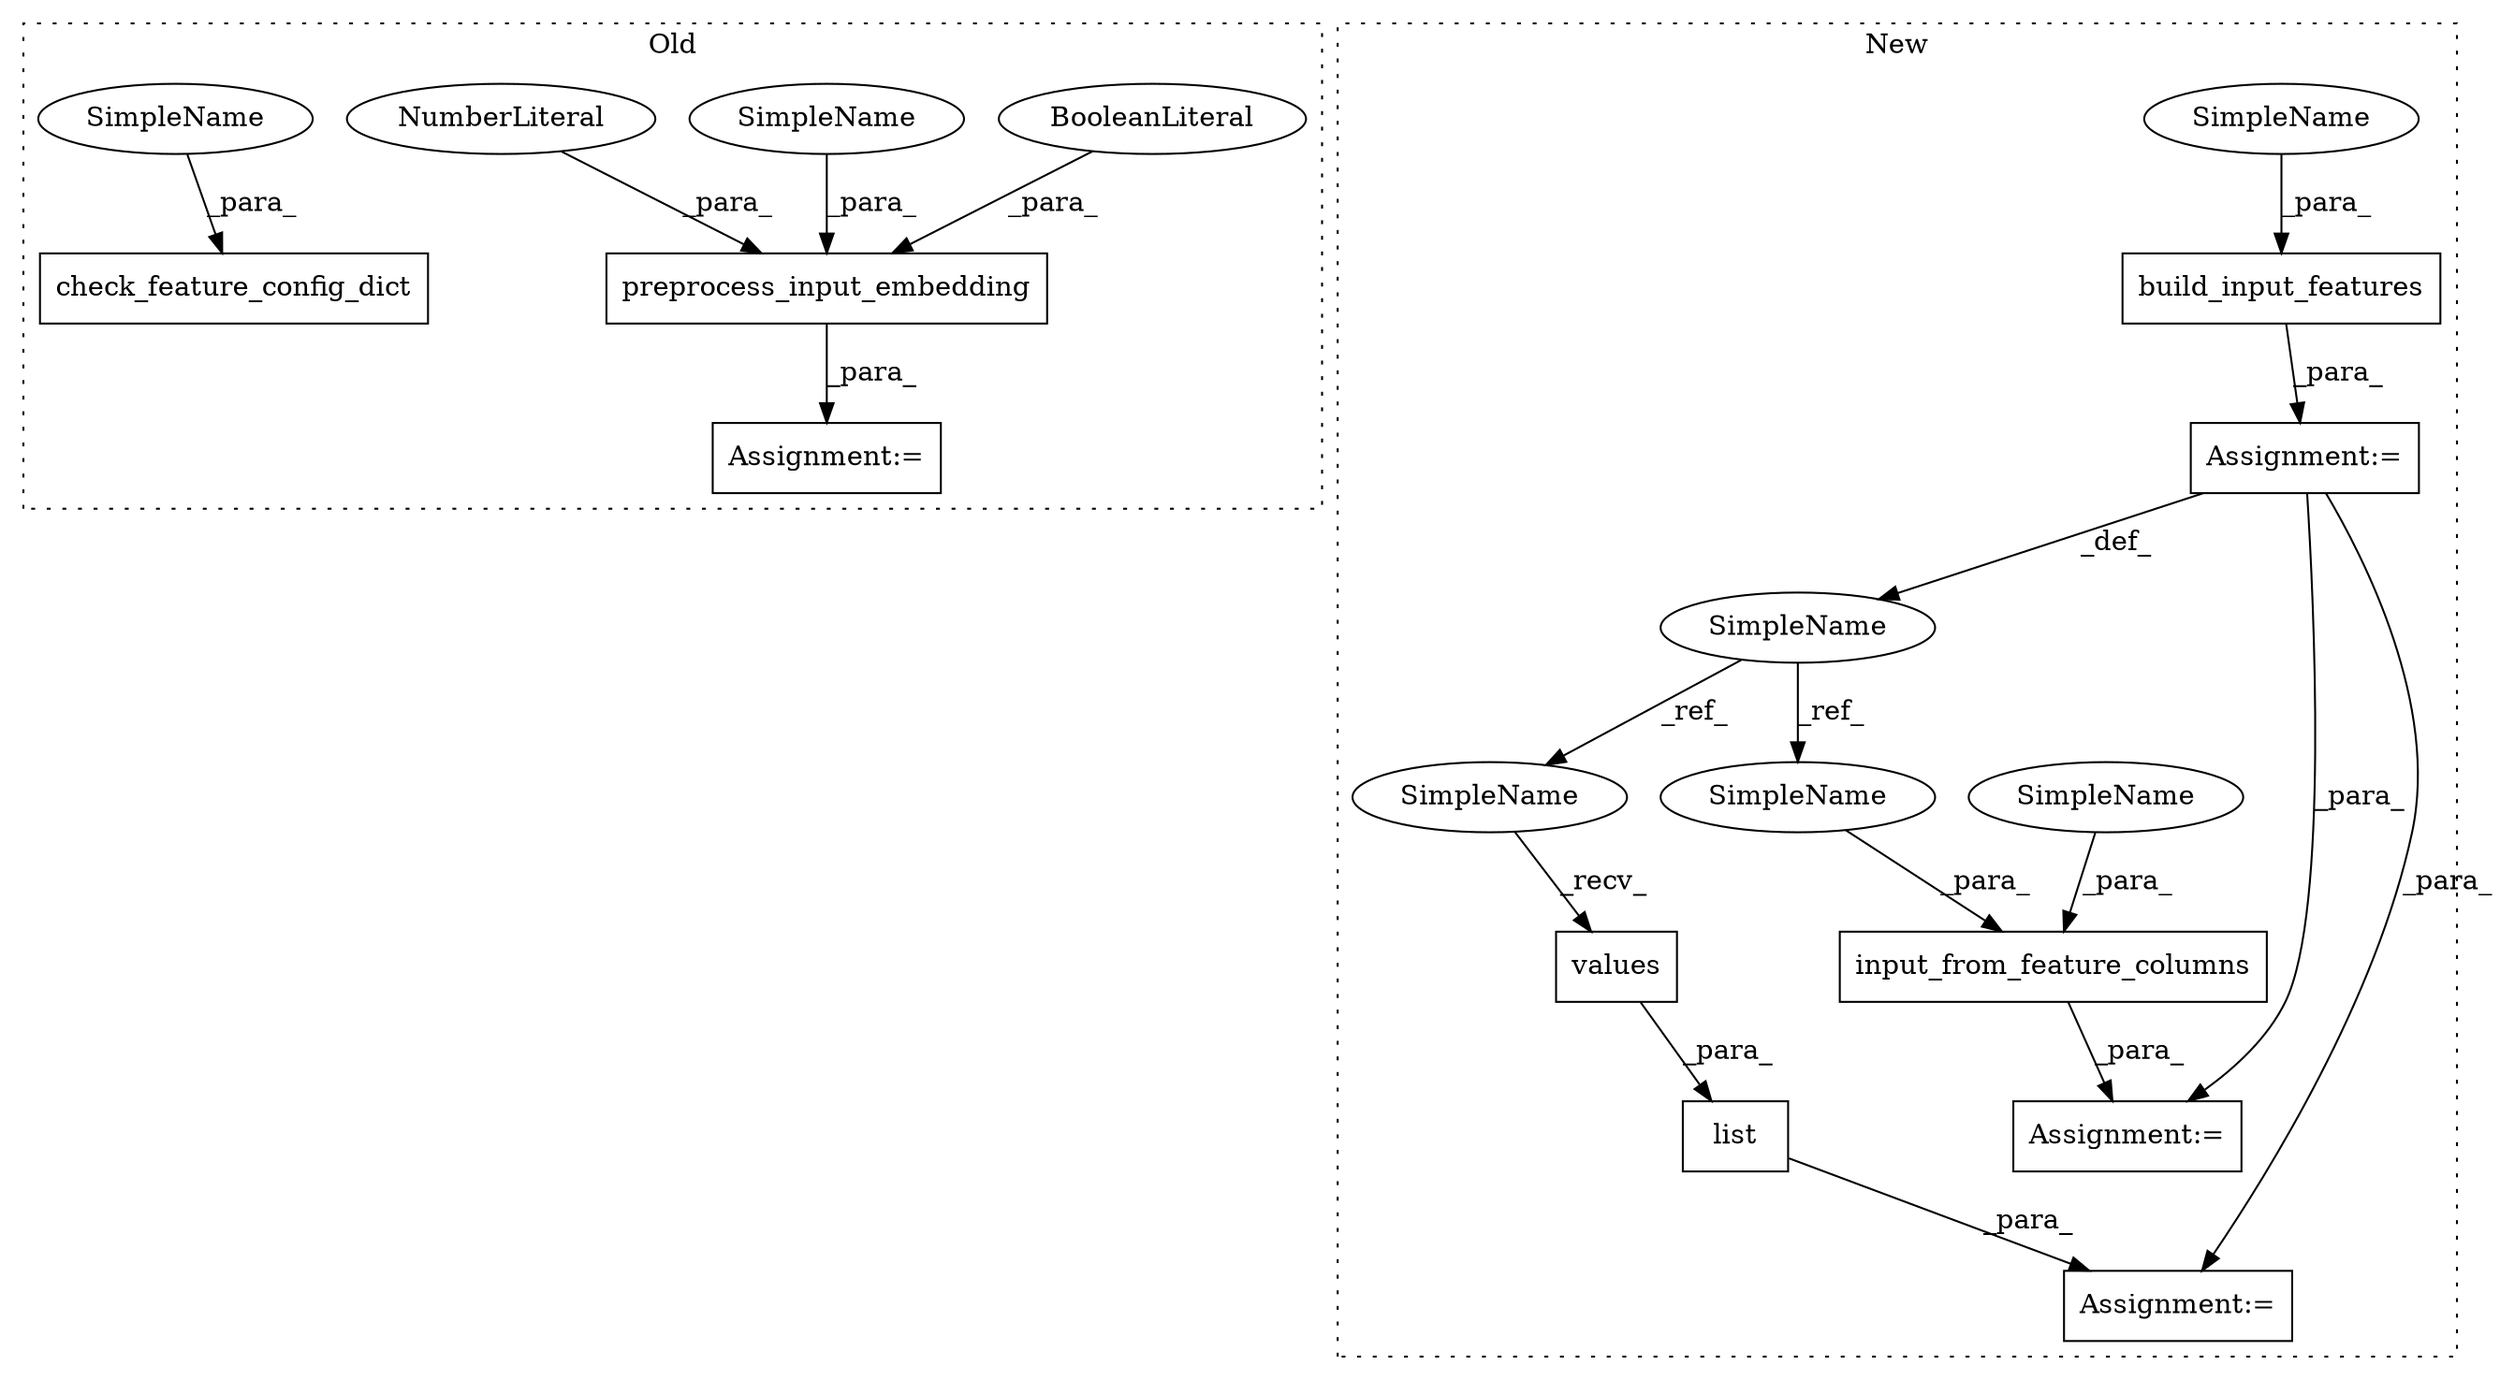 digraph G {
subgraph cluster0 {
1 [label="check_feature_config_dict" a="32" s="839,881" l="26,1" shape="box"];
10 [label="preprocess_input_embedding" a="32" s="960,1057" l="27,1" shape="box"];
11 [label="NumberLiteral" a="34" s="1036" l="1" shape="ellipse"];
12 [label="BooleanLiteral" a="9" s="1052" l="5" shape="ellipse"];
13 [label="Assignment:=" a="7" s="958" l="2" shape="box"];
14 [label="SimpleName" a="42" s="987" l="16" shape="ellipse"];
15 [label="SimpleName" a="42" s="865" l="16" shape="ellipse"];
label = "Old";
style="dotted";
}
subgraph cluster1 {
2 [label="list" a="32" s="939,961" l="5,1" shape="box"];
3 [label="build_input_features" a="32" s="880,920" l="21,1" shape="box"];
4 [label="input_from_feature_columns" a="32" s="1025,1126" l="27,1" shape="box"];
5 [label="values" a="32" s="953" l="8" shape="box"];
6 [label="SimpleName" a="42" s="871" l="8" shape="ellipse"];
7 [label="Assignment:=" a="7" s="879" l="1" shape="box"];
8 [label="Assignment:=" a="7" s="938" l="1" shape="box"];
9 [label="Assignment:=" a="7" s="1023" l="2" shape="box"];
16 [label="SimpleName" a="42" s="1052" l="8" shape="ellipse"];
17 [label="SimpleName" a="42" s="944" l="8" shape="ellipse"];
18 [label="SimpleName" a="42" s="901" l="19" shape="ellipse"];
19 [label="SimpleName" a="42" s="1061" l="19" shape="ellipse"];
label = "New";
style="dotted";
}
2 -> 8 [label="_para_"];
3 -> 7 [label="_para_"];
4 -> 9 [label="_para_"];
5 -> 2 [label="_para_"];
6 -> 16 [label="_ref_"];
6 -> 17 [label="_ref_"];
7 -> 8 [label="_para_"];
7 -> 6 [label="_def_"];
7 -> 9 [label="_para_"];
10 -> 13 [label="_para_"];
11 -> 10 [label="_para_"];
12 -> 10 [label="_para_"];
14 -> 10 [label="_para_"];
15 -> 1 [label="_para_"];
16 -> 4 [label="_para_"];
17 -> 5 [label="_recv_"];
18 -> 3 [label="_para_"];
19 -> 4 [label="_para_"];
}